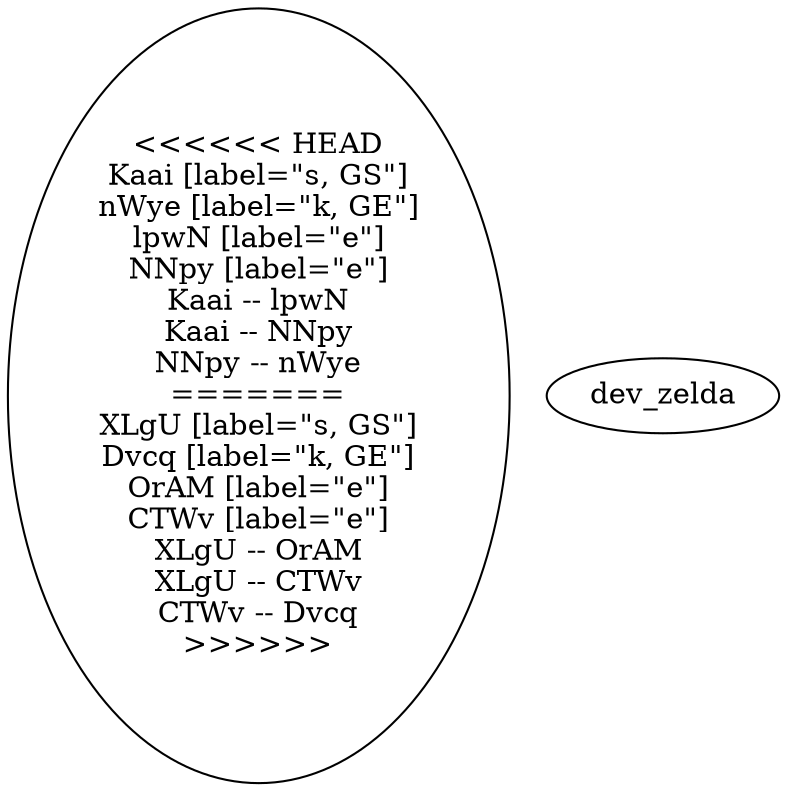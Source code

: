graph {
<<<<<<< HEAD
Kaai [label="s, GS"]
nWye [label="k, GE"]
lpwN [label="e"]
NNpy [label="e"]
Kaai -- lpwN
Kaai -- NNpy
NNpy -- nWye
=======
XLgU [label="s, GS"]
Dvcq [label="k, GE"]
OrAM [label="e"]
CTWv [label="e"]
XLgU -- OrAM
XLgU -- CTWv
CTWv -- Dvcq
>>>>>>> dev_zelda
}